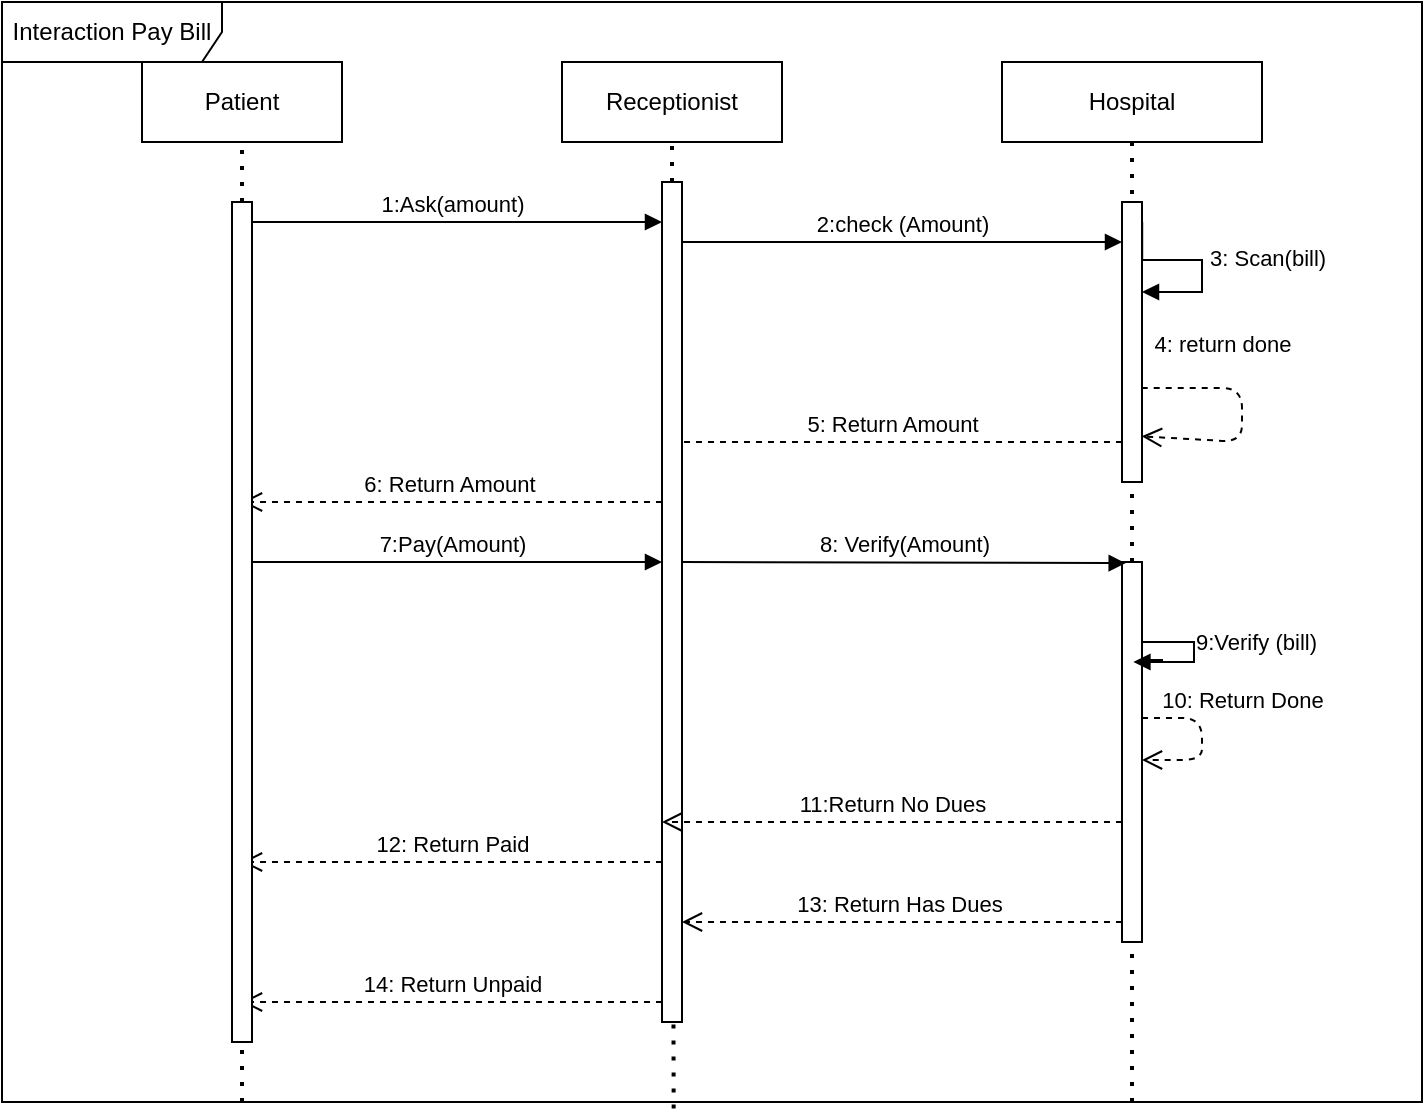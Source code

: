 <mxfile version="13.9.9" type="device"><diagram id="JbxoU7-pgM1vWgCercKY" name="Page-1"><mxGraphModel dx="868" dy="510" grid="1" gridSize="10" guides="1" tooltips="1" connect="1" arrows="1" fold="1" page="1" pageScale="1" pageWidth="850" pageHeight="1100" math="0" shadow="0"><root><mxCell id="0"/><mxCell id="1" parent="0"/><mxCell id="Om0UNil9vOVIERZRkiZj-1" value="Interaction Pay Bill" style="shape=umlFrame;whiteSpace=wrap;html=1;width=110;height=30;" parent="1" vertex="1"><mxGeometry x="130" y="170" width="710" height="550" as="geometry"/></mxCell><mxCell id="Om0UNil9vOVIERZRkiZj-2" value="Patient" style="rounded=0;whiteSpace=wrap;html=1;" parent="1" vertex="1"><mxGeometry x="200" y="200" width="100" height="40" as="geometry"/></mxCell><mxCell id="Om0UNil9vOVIERZRkiZj-3" value="Receptionist" style="rounded=0;whiteSpace=wrap;html=1;" parent="1" vertex="1"><mxGeometry x="410" y="200" width="110" height="40" as="geometry"/></mxCell><mxCell id="Om0UNil9vOVIERZRkiZj-4" value="Hospital" style="rounded=0;whiteSpace=wrap;html=1;" parent="1" vertex="1"><mxGeometry x="630" y="200" width="130" height="40" as="geometry"/></mxCell><mxCell id="Om0UNil9vOVIERZRkiZj-5" value="" style="endArrow=none;dashed=1;html=1;dashPattern=1 3;strokeWidth=2;entryX=0.5;entryY=1;entryDx=0;entryDy=0;" parent="1" target="Om0UNil9vOVIERZRkiZj-2" edge="1" source="91R9FAbhZzMTfMx-HUhX-2"><mxGeometry width="50" height="50" relative="1" as="geometry"><mxPoint x="250" y="720" as="sourcePoint"/><mxPoint x="550" y="520" as="targetPoint"/></mxGeometry></mxCell><mxCell id="Om0UNil9vOVIERZRkiZj-6" value="" style="endArrow=none;dashed=1;html=1;dashPattern=1 3;strokeWidth=2;entryX=0.5;entryY=1;entryDx=0;entryDy=0;" parent="1" target="Om0UNil9vOVIERZRkiZj-3" edge="1"><mxGeometry width="50" height="50" relative="1" as="geometry"><mxPoint x="465" y="260" as="sourcePoint"/><mxPoint x="500" y="240" as="targetPoint"/></mxGeometry></mxCell><mxCell id="Om0UNil9vOVIERZRkiZj-7" value="" style="endArrow=none;dashed=1;html=1;dashPattern=1 3;strokeWidth=2;entryX=0.5;entryY=1;entryDx=0;entryDy=0;" parent="1" target="Om0UNil9vOVIERZRkiZj-4" edge="1"><mxGeometry width="50" height="50" relative="1" as="geometry"><mxPoint x="695" y="450" as="sourcePoint"/><mxPoint x="710" y="240" as="targetPoint"/></mxGeometry></mxCell><mxCell id="91R9FAbhZzMTfMx-HUhX-4" value="" style="edgeStyle=orthogonalEdgeStyle;rounded=0;orthogonalLoop=1;jettySize=auto;html=1;" edge="1" parent="1" target="Om0UNil9vOVIERZRkiZj-25"><mxGeometry relative="1" as="geometry"><mxPoint x="465" y="310" as="sourcePoint"/></mxGeometry></mxCell><mxCell id="Om0UNil9vOVIERZRkiZj-11" value="" style="endArrow=none;dashed=1;html=1;dashPattern=1 3;strokeWidth=2;entryX=0.5;entryY=1;entryDx=0;entryDy=0;exitX=0.473;exitY=1.006;exitDx=0;exitDy=0;exitPerimeter=0;" parent="1" source="Om0UNil9vOVIERZRkiZj-1" edge="1"><mxGeometry width="50" height="50" relative="1" as="geometry"><mxPoint x="465" y="630" as="sourcePoint"/><mxPoint x="465" y="310" as="targetPoint"/></mxGeometry></mxCell><mxCell id="Om0UNil9vOVIERZRkiZj-12" value="" style="html=1;points=[];perimeter=orthogonalPerimeter;rounded=0;" parent="1" vertex="1"><mxGeometry x="690" y="270" width="10" height="140" as="geometry"/></mxCell><mxCell id="Om0UNil9vOVIERZRkiZj-15" value="3: Scan(bill)" style="edgeStyle=orthogonalEdgeStyle;html=1;align=left;spacingLeft=2;endArrow=block;rounded=0;exitX=1.01;exitY=0.071;exitDx=0;exitDy=0;exitPerimeter=0;" parent="1" source="Om0UNil9vOVIERZRkiZj-12" target="Om0UNil9vOVIERZRkiZj-12" edge="1"><mxGeometry x="-0.145" y="-8" relative="1" as="geometry"><mxPoint x="690" y="290" as="sourcePoint"/><Array as="points"><mxPoint x="700" y="299"/><mxPoint x="730" y="299"/><mxPoint x="730" y="315"/></Array><mxPoint x="8" y="-9" as="offset"/><mxPoint x="705" y="310" as="targetPoint"/></mxGeometry></mxCell><mxCell id="Om0UNil9vOVIERZRkiZj-21" value="4: return done" style="html=1;verticalAlign=bottom;endArrow=open;dashed=1;endSize=8;exitX=0.985;exitY=0.664;exitDx=0;exitDy=0;exitPerimeter=0;entryX=0.985;entryY=0.837;entryDx=0;entryDy=0;entryPerimeter=0;jumpStyle=sharp;shadow=0;sketch=0;" parent="1" source="Om0UNil9vOVIERZRkiZj-12" target="Om0UNil9vOVIERZRkiZj-12" edge="1"><mxGeometry x="-0.37" y="13" relative="1" as="geometry"><mxPoint x="790" y="390" as="sourcePoint"/><mxPoint x="710" y="390" as="targetPoint"/><Array as="points"><mxPoint x="750" y="363"/><mxPoint x="750" y="390"/></Array><mxPoint as="offset"/></mxGeometry></mxCell><mxCell id="Om0UNil9vOVIERZRkiZj-22" value="5: Return Amount" style="html=1;verticalAlign=bottom;endArrow=open;dashed=1;endSize=8;" parent="1" source="Om0UNil9vOVIERZRkiZj-12" edge="1"><mxGeometry relative="1" as="geometry"><mxPoint x="740" y="390" as="sourcePoint"/><mxPoint x="460" y="390" as="targetPoint"/></mxGeometry></mxCell><mxCell id="Om0UNil9vOVIERZRkiZj-24" value="6: Return Amount&amp;nbsp;" style="html=1;verticalAlign=bottom;endArrow=open;dashed=1;endSize=8;" parent="1" edge="1"><mxGeometry relative="1" as="geometry"><mxPoint x="460" y="420" as="sourcePoint"/><mxPoint x="250" y="420" as="targetPoint"/></mxGeometry></mxCell><mxCell id="Om0UNil9vOVIERZRkiZj-25" value="" style="html=1;points=[];perimeter=orthogonalPerimeter;rounded=0;glass=0;" parent="1" vertex="1"><mxGeometry x="460" y="260" width="10" height="420" as="geometry"/></mxCell><mxCell id="Om0UNil9vOVIERZRkiZj-27" value="" style="html=1;points=[];perimeter=orthogonalPerimeter;rounded=0;glass=0;sketch=0;shadow=0;" parent="1" vertex="1"><mxGeometry x="690" y="450" width="10" height="190" as="geometry"/></mxCell><mxCell id="Om0UNil9vOVIERZRkiZj-29" value="" style="endArrow=none;dashed=1;html=1;dashPattern=1 3;strokeWidth=2;entryX=0.5;entryY=1;entryDx=0;entryDy=0;" parent="1" target="Om0UNil9vOVIERZRkiZj-27" edge="1"><mxGeometry width="50" height="50" relative="1" as="geometry"><mxPoint x="695" y="720" as="sourcePoint"/><mxPoint x="695" y="240" as="targetPoint"/></mxGeometry></mxCell><mxCell id="Om0UNil9vOVIERZRkiZj-30" value="1:Ask(amount)" style="html=1;verticalAlign=bottom;endArrow=block;shadow=0;" parent="1" edge="1"><mxGeometry width="80" relative="1" as="geometry"><mxPoint x="250" y="280" as="sourcePoint"/><mxPoint x="460" y="280" as="targetPoint"/></mxGeometry></mxCell><mxCell id="Om0UNil9vOVIERZRkiZj-32" value="2:check (Amount)" style="html=1;verticalAlign=bottom;endArrow=block;shadow=0;" parent="1" target="Om0UNil9vOVIERZRkiZj-12" edge="1"><mxGeometry width="80" relative="1" as="geometry"><mxPoint x="470" y="290" as="sourcePoint"/><mxPoint x="550" y="290" as="targetPoint"/></mxGeometry></mxCell><mxCell id="Om0UNil9vOVIERZRkiZj-33" value="7:Pay(Amount)" style="html=1;verticalAlign=bottom;endArrow=block;shadow=0;" parent="1" target="Om0UNil9vOVIERZRkiZj-25" edge="1"><mxGeometry width="80" relative="1" as="geometry"><mxPoint x="250" y="450" as="sourcePoint"/><mxPoint x="330" y="450" as="targetPoint"/></mxGeometry></mxCell><mxCell id="Om0UNil9vOVIERZRkiZj-34" value="8: Verify(Amount)" style="html=1;verticalAlign=bottom;endArrow=block;shadow=0;entryX=0.185;entryY=0.003;entryDx=0;entryDy=0;entryPerimeter=0;" parent="1" target="Om0UNil9vOVIERZRkiZj-27" edge="1"><mxGeometry width="80" relative="1" as="geometry"><mxPoint x="470" y="450" as="sourcePoint"/><mxPoint x="550" y="450" as="targetPoint"/></mxGeometry></mxCell><mxCell id="Om0UNil9vOVIERZRkiZj-36" value="9:Verify (bill)" style="edgeStyle=orthogonalEdgeStyle;html=1;align=left;spacingLeft=2;endArrow=block;rounded=0;entryX=1;entryY=0;shadow=0;" parent="1" edge="1"><mxGeometry relative="1" as="geometry"><mxPoint x="710" y="500" as="sourcePoint"/><Array as="points"><mxPoint x="700" y="499"/><mxPoint x="700" y="490"/><mxPoint x="726" y="490"/><mxPoint x="726" y="500"/></Array><mxPoint x="695.71" y="500" as="targetPoint"/></mxGeometry></mxCell><mxCell id="Om0UNil9vOVIERZRkiZj-39" value="10: Return Done" style="html=1;verticalAlign=bottom;endArrow=open;dashed=1;endSize=8;shadow=0;" parent="1" source="Om0UNil9vOVIERZRkiZj-27" edge="1"><mxGeometry x="-0.255" y="20" relative="1" as="geometry"><mxPoint x="780" y="549" as="sourcePoint"/><mxPoint x="700" y="549" as="targetPoint"/><Array as="points"><mxPoint x="730" y="528"/><mxPoint x="730" y="549"/></Array><mxPoint as="offset"/></mxGeometry></mxCell><mxCell id="Om0UNil9vOVIERZRkiZj-40" value="11:Return No Dues" style="html=1;verticalAlign=bottom;endArrow=open;dashed=1;endSize=8;shadow=0;" parent="1" edge="1"><mxGeometry relative="1" as="geometry"><mxPoint x="690" y="580" as="sourcePoint"/><mxPoint x="460" y="580" as="targetPoint"/></mxGeometry></mxCell><mxCell id="Om0UNil9vOVIERZRkiZj-41" value="12: Return Paid" style="html=1;verticalAlign=bottom;endArrow=open;dashed=1;endSize=8;shadow=0;" parent="1" edge="1"><mxGeometry relative="1" as="geometry"><mxPoint x="460" y="600" as="sourcePoint"/><mxPoint x="250" y="600" as="targetPoint"/></mxGeometry></mxCell><mxCell id="Om0UNil9vOVIERZRkiZj-42" value="13: Return Has Dues&amp;nbsp;" style="html=1;verticalAlign=bottom;endArrow=open;dashed=1;endSize=8;shadow=0;" parent="1" edge="1"><mxGeometry relative="1" as="geometry"><mxPoint x="690" y="630" as="sourcePoint"/><mxPoint x="470" y="630" as="targetPoint"/></mxGeometry></mxCell><mxCell id="Om0UNil9vOVIERZRkiZj-43" value="14: Return Unpaid" style="html=1;verticalAlign=bottom;endArrow=open;dashed=1;endSize=8;shadow=0;" parent="1" edge="1"><mxGeometry relative="1" as="geometry"><mxPoint x="460" y="670" as="sourcePoint"/><mxPoint x="250" y="670" as="targetPoint"/></mxGeometry></mxCell><mxCell id="91R9FAbhZzMTfMx-HUhX-2" value="" style="html=1;points=[];perimeter=orthogonalPerimeter;" vertex="1" parent="1"><mxGeometry x="245" y="270" width="10" height="420" as="geometry"/></mxCell><mxCell id="91R9FAbhZzMTfMx-HUhX-3" value="" style="endArrow=none;dashed=1;html=1;dashPattern=1 3;strokeWidth=2;entryX=0.5;entryY=1;entryDx=0;entryDy=0;" edge="1" parent="1" target="91R9FAbhZzMTfMx-HUhX-2"><mxGeometry width="50" height="50" relative="1" as="geometry"><mxPoint x="250" y="720" as="sourcePoint"/><mxPoint x="250" y="240" as="targetPoint"/></mxGeometry></mxCell></root></mxGraphModel></diagram></mxfile>